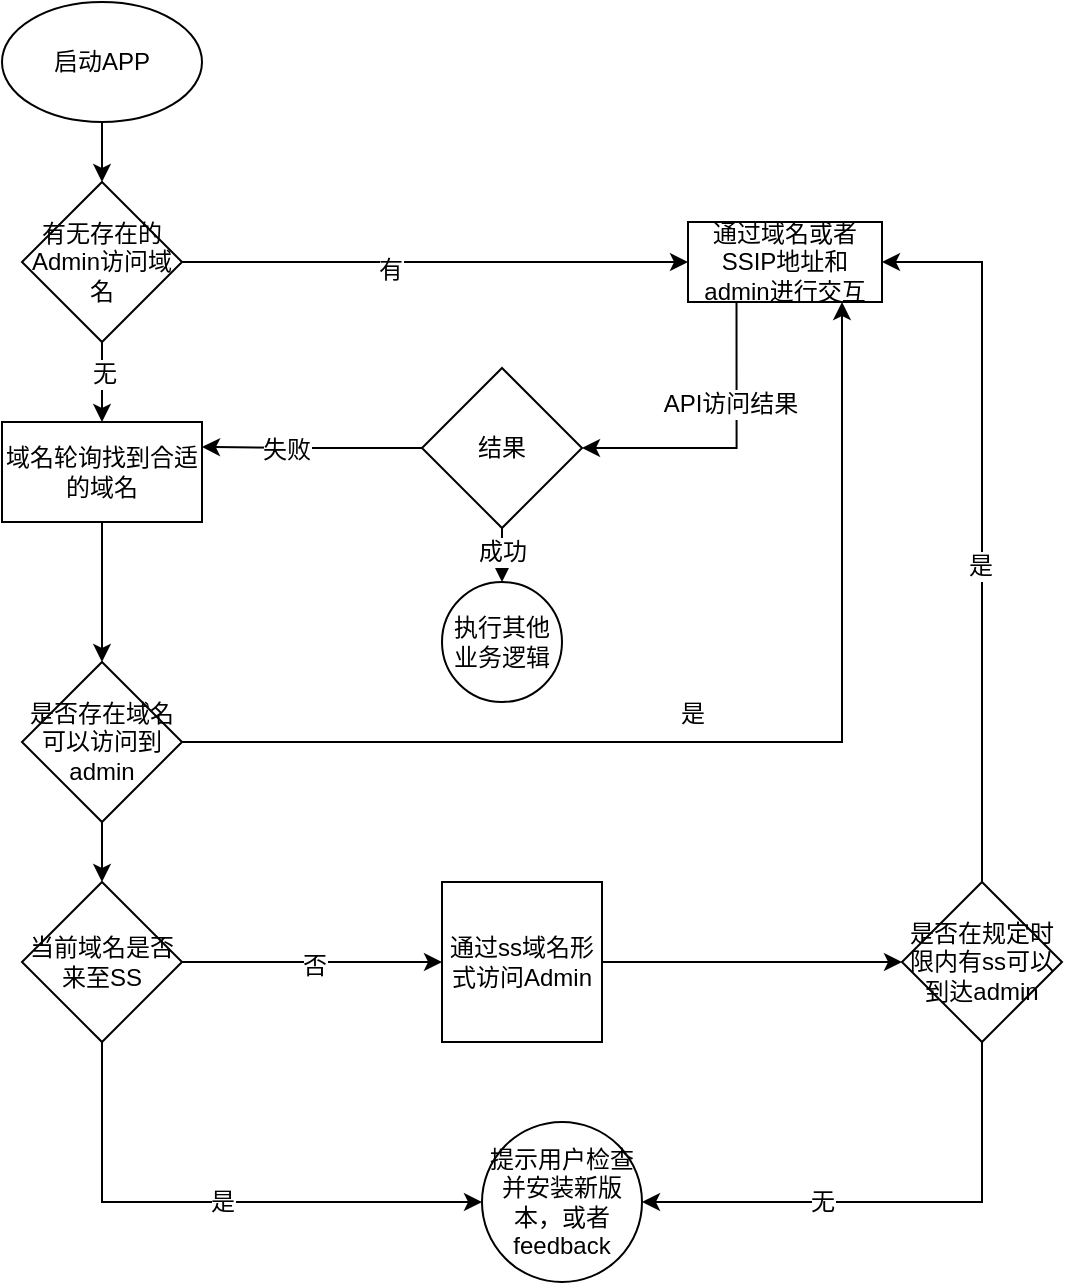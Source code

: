 <mxfile version="11.1.4" type="github"><diagram id="UYDEi5oEByDB0GIAf9HY" name="Page-1"><mxGraphModel dx="1344" dy="572" grid="1" gridSize="10" guides="1" tooltips="1" connect="1" arrows="1" fold="1" page="1" pageScale="1" pageWidth="827" pageHeight="1169" math="0" shadow="0"><root><mxCell id="0"/><mxCell id="1" parent="0"/><mxCell id="9VbtysdEZYONacJEJdog-5" style="edgeStyle=orthogonalEdgeStyle;rounded=0;orthogonalLoop=1;jettySize=auto;html=1;exitX=0.5;exitY=1;exitDx=0;exitDy=0;entryX=0.5;entryY=0;entryDx=0;entryDy=0;" edge="1" parent="1" source="9VbtysdEZYONacJEJdog-1" target="9VbtysdEZYONacJEJdog-2"><mxGeometry relative="1" as="geometry"/></mxCell><mxCell id="9VbtysdEZYONacJEJdog-1" value="启动APP" style="ellipse;whiteSpace=wrap;html=1;" vertex="1" parent="1"><mxGeometry x="70" y="80" width="100" height="60" as="geometry"/></mxCell><mxCell id="9VbtysdEZYONacJEJdog-4" style="edgeStyle=orthogonalEdgeStyle;rounded=0;orthogonalLoop=1;jettySize=auto;html=1;" edge="1" parent="1" source="9VbtysdEZYONacJEJdog-2"><mxGeometry relative="1" as="geometry"><mxPoint x="120" y="290" as="targetPoint"/></mxGeometry></mxCell><mxCell id="9VbtysdEZYONacJEJdog-8" value="无" style="text;html=1;resizable=0;points=[];align=center;verticalAlign=middle;labelBackgroundColor=#ffffff;" vertex="1" connectable="0" parent="9VbtysdEZYONacJEJdog-4"><mxGeometry x="-0.2" y="1" relative="1" as="geometry"><mxPoint as="offset"/></mxGeometry></mxCell><mxCell id="9VbtysdEZYONacJEJdog-6" style="edgeStyle=orthogonalEdgeStyle;rounded=0;orthogonalLoop=1;jettySize=auto;html=1;exitX=1;exitY=0.5;exitDx=0;exitDy=0;entryX=0;entryY=0.5;entryDx=0;entryDy=0;" edge="1" parent="1" source="9VbtysdEZYONacJEJdog-2" target="9VbtysdEZYONacJEJdog-3"><mxGeometry relative="1" as="geometry"/></mxCell><mxCell id="9VbtysdEZYONacJEJdog-7" value="有" style="text;html=1;resizable=0;points=[];align=center;verticalAlign=middle;labelBackgroundColor=#ffffff;" vertex="1" connectable="0" parent="9VbtysdEZYONacJEJdog-6"><mxGeometry x="-0.182" y="-4" relative="1" as="geometry"><mxPoint as="offset"/></mxGeometry></mxCell><mxCell id="9VbtysdEZYONacJEJdog-2" value="有无存在的Admin访问域名" style="rhombus;whiteSpace=wrap;html=1;" vertex="1" parent="1"><mxGeometry x="80" y="170" width="80" height="80" as="geometry"/></mxCell><mxCell id="9VbtysdEZYONacJEJdog-31" style="edgeStyle=orthogonalEdgeStyle;rounded=0;orthogonalLoop=1;jettySize=auto;html=1;exitX=0.25;exitY=1;exitDx=0;exitDy=0;entryX=1;entryY=0.5;entryDx=0;entryDy=0;" edge="1" parent="1" source="9VbtysdEZYONacJEJdog-3" target="9VbtysdEZYONacJEJdog-30"><mxGeometry relative="1" as="geometry"/></mxCell><mxCell id="9VbtysdEZYONacJEJdog-34" value="API访问结果" style="text;html=1;resizable=0;points=[];align=center;verticalAlign=middle;labelBackgroundColor=#ffffff;" vertex="1" connectable="0" parent="9VbtysdEZYONacJEJdog-31"><mxGeometry x="-0.329" y="-4" relative="1" as="geometry"><mxPoint as="offset"/></mxGeometry></mxCell><mxCell id="9VbtysdEZYONacJEJdog-3" value="通过域名或者SSIP地址和admin进行交互" style="rounded=0;whiteSpace=wrap;html=1;" vertex="1" parent="1"><mxGeometry x="413" y="190" width="97" height="40" as="geometry"/></mxCell><mxCell id="9VbtysdEZYONacJEJdog-11" style="edgeStyle=orthogonalEdgeStyle;rounded=0;orthogonalLoop=1;jettySize=auto;html=1;exitX=0.5;exitY=1;exitDx=0;exitDy=0;entryX=0.5;entryY=0;entryDx=0;entryDy=0;" edge="1" parent="1" source="9VbtysdEZYONacJEJdog-9" target="9VbtysdEZYONacJEJdog-10"><mxGeometry relative="1" as="geometry"/></mxCell><mxCell id="9VbtysdEZYONacJEJdog-9" value="域名轮询找到合适的域名" style="rounded=0;whiteSpace=wrap;html=1;" vertex="1" parent="1"><mxGeometry x="70" y="290" width="100" height="50" as="geometry"/></mxCell><mxCell id="9VbtysdEZYONacJEJdog-12" style="edgeStyle=orthogonalEdgeStyle;rounded=0;orthogonalLoop=1;jettySize=auto;html=1;exitX=1;exitY=0.5;exitDx=0;exitDy=0;" edge="1" parent="1" source="9VbtysdEZYONacJEJdog-10"><mxGeometry relative="1" as="geometry"><mxPoint x="490" y="230" as="targetPoint"/><Array as="points"><mxPoint x="490" y="450"/></Array></mxGeometry></mxCell><mxCell id="9VbtysdEZYONacJEJdog-13" value="是" style="text;html=1;resizable=0;points=[];align=center;verticalAlign=middle;labelBackgroundColor=#ffffff;" vertex="1" connectable="0" parent="9VbtysdEZYONacJEJdog-12"><mxGeometry x="-0.074" y="14" relative="1" as="geometry"><mxPoint as="offset"/></mxGeometry></mxCell><mxCell id="9VbtysdEZYONacJEJdog-15" style="edgeStyle=orthogonalEdgeStyle;rounded=0;orthogonalLoop=1;jettySize=auto;html=1;exitX=0.5;exitY=1;exitDx=0;exitDy=0;entryX=0.5;entryY=0;entryDx=0;entryDy=0;" edge="1" parent="1" source="9VbtysdEZYONacJEJdog-10" target="9VbtysdEZYONacJEJdog-14"><mxGeometry relative="1" as="geometry"/></mxCell><mxCell id="9VbtysdEZYONacJEJdog-10" value="是否存在域名可以访问到admin" style="rhombus;whiteSpace=wrap;html=1;" vertex="1" parent="1"><mxGeometry x="80" y="410" width="80" height="80" as="geometry"/></mxCell><mxCell id="9VbtysdEZYONacJEJdog-18" style="edgeStyle=orthogonalEdgeStyle;rounded=0;orthogonalLoop=1;jettySize=auto;html=1;exitX=0.5;exitY=1;exitDx=0;exitDy=0;entryX=0;entryY=0.5;entryDx=0;entryDy=0;" edge="1" parent="1" source="9VbtysdEZYONacJEJdog-14" target="9VbtysdEZYONacJEJdog-17"><mxGeometry relative="1" as="geometry"/></mxCell><mxCell id="9VbtysdEZYONacJEJdog-19" value="是" style="text;html=1;resizable=0;points=[];align=center;verticalAlign=middle;labelBackgroundColor=#ffffff;" vertex="1" connectable="0" parent="9VbtysdEZYONacJEJdog-18"><mxGeometry x="-0.444" y="30" relative="1" as="geometry"><mxPoint x="30" y="5" as="offset"/></mxGeometry></mxCell><mxCell id="9VbtysdEZYONacJEJdog-21" style="edgeStyle=orthogonalEdgeStyle;rounded=0;orthogonalLoop=1;jettySize=auto;html=1;entryX=0;entryY=0.5;entryDx=0;entryDy=0;" edge="1" parent="1" source="9VbtysdEZYONacJEJdog-14" target="9VbtysdEZYONacJEJdog-20"><mxGeometry relative="1" as="geometry"/></mxCell><mxCell id="9VbtysdEZYONacJEJdog-40" value="否" style="text;html=1;resizable=0;points=[];align=center;verticalAlign=middle;labelBackgroundColor=#ffffff;" vertex="1" connectable="0" parent="9VbtysdEZYONacJEJdog-21"><mxGeometry x="0.015" y="-2" relative="1" as="geometry"><mxPoint as="offset"/></mxGeometry></mxCell><mxCell id="9VbtysdEZYONacJEJdog-14" value="当前域名是否来至SS" style="rhombus;whiteSpace=wrap;html=1;" vertex="1" parent="1"><mxGeometry x="80" y="520" width="80" height="80" as="geometry"/></mxCell><mxCell id="9VbtysdEZYONacJEJdog-17" value="提示用户检查并安装新版本，或者feedback" style="ellipse;whiteSpace=wrap;html=1;aspect=fixed;" vertex="1" parent="1"><mxGeometry x="310" y="640" width="80" height="80" as="geometry"/></mxCell><mxCell id="9VbtysdEZYONacJEJdog-23" style="edgeStyle=orthogonalEdgeStyle;rounded=0;orthogonalLoop=1;jettySize=auto;html=1;entryX=0;entryY=0.5;entryDx=0;entryDy=0;" edge="1" parent="1" source="9VbtysdEZYONacJEJdog-20" target="9VbtysdEZYONacJEJdog-22"><mxGeometry relative="1" as="geometry"/></mxCell><mxCell id="9VbtysdEZYONacJEJdog-20" value="通过ss域名形式访问Admin" style="whiteSpace=wrap;html=1;aspect=fixed;" vertex="1" parent="1"><mxGeometry x="290" y="520" width="80" height="80" as="geometry"/></mxCell><mxCell id="9VbtysdEZYONacJEJdog-24" style="edgeStyle=orthogonalEdgeStyle;rounded=0;orthogonalLoop=1;jettySize=auto;html=1;entryX=1;entryY=0.5;entryDx=0;entryDy=0;exitX=0.5;exitY=1;exitDx=0;exitDy=0;" edge="1" parent="1" source="9VbtysdEZYONacJEJdog-22" target="9VbtysdEZYONacJEJdog-17"><mxGeometry relative="1" as="geometry"><Array as="points"><mxPoint x="560" y="680"/></Array></mxGeometry></mxCell><mxCell id="9VbtysdEZYONacJEJdog-25" value="无" style="text;html=1;resizable=0;points=[];align=center;verticalAlign=middle;labelBackgroundColor=#ffffff;" vertex="1" connectable="0" parent="9VbtysdEZYONacJEJdog-24"><mxGeometry x="0.2" y="8" relative="1" as="geometry"><mxPoint x="-10" y="-8" as="offset"/></mxGeometry></mxCell><mxCell id="9VbtysdEZYONacJEJdog-26" style="edgeStyle=orthogonalEdgeStyle;rounded=0;orthogonalLoop=1;jettySize=auto;html=1;entryX=1;entryY=0.5;entryDx=0;entryDy=0;" edge="1" parent="1" source="9VbtysdEZYONacJEJdog-22" target="9VbtysdEZYONacJEJdog-3"><mxGeometry relative="1" as="geometry"><mxPoint x="410" y="240" as="targetPoint"/><Array as="points"><mxPoint x="560" y="210"/></Array></mxGeometry></mxCell><mxCell id="9VbtysdEZYONacJEJdog-28" value="是" style="text;html=1;resizable=0;points=[];align=center;verticalAlign=middle;labelBackgroundColor=#ffffff;" vertex="1" connectable="0" parent="9VbtysdEZYONacJEJdog-26"><mxGeometry x="-0.12" y="1" relative="1" as="geometry"><mxPoint as="offset"/></mxGeometry></mxCell><mxCell id="9VbtysdEZYONacJEJdog-22" value="是否在规定时限内有ss可以到达admin" style="rhombus;whiteSpace=wrap;html=1;" vertex="1" parent="1"><mxGeometry x="520" y="520" width="80" height="80" as="geometry"/></mxCell><mxCell id="9VbtysdEZYONacJEJdog-36" style="edgeStyle=orthogonalEdgeStyle;rounded=0;orthogonalLoop=1;jettySize=auto;html=1;exitX=0.5;exitY=1;exitDx=0;exitDy=0;entryX=0.5;entryY=0;entryDx=0;entryDy=0;" edge="1" parent="1" source="9VbtysdEZYONacJEJdog-30" target="9VbtysdEZYONacJEJdog-35"><mxGeometry relative="1" as="geometry"/></mxCell><mxCell id="9VbtysdEZYONacJEJdog-37" value="成功" style="text;html=1;resizable=0;points=[];align=center;verticalAlign=middle;labelBackgroundColor=#ffffff;" vertex="1" connectable="0" parent="9VbtysdEZYONacJEJdog-36"><mxGeometry x="-0.1" relative="1" as="geometry"><mxPoint as="offset"/></mxGeometry></mxCell><mxCell id="9VbtysdEZYONacJEJdog-38" style="edgeStyle=orthogonalEdgeStyle;rounded=0;orthogonalLoop=1;jettySize=auto;html=1;exitX=0;exitY=0.5;exitDx=0;exitDy=0;entryX=1;entryY=0.25;entryDx=0;entryDy=0;" edge="1" parent="1" source="9VbtysdEZYONacJEJdog-30" target="9VbtysdEZYONacJEJdog-9"><mxGeometry relative="1" as="geometry"/></mxCell><mxCell id="9VbtysdEZYONacJEJdog-39" value="失败" style="text;html=1;resizable=0;points=[];align=center;verticalAlign=middle;labelBackgroundColor=#ffffff;" vertex="1" connectable="0" parent="9VbtysdEZYONacJEJdog-38"><mxGeometry x="0.236" y="1" relative="1" as="geometry"><mxPoint as="offset"/></mxGeometry></mxCell><mxCell id="9VbtysdEZYONacJEJdog-30" value="结果" style="rhombus;whiteSpace=wrap;html=1;" vertex="1" parent="1"><mxGeometry x="280" y="263" width="80" height="80" as="geometry"/></mxCell><mxCell id="9VbtysdEZYONacJEJdog-35" value="执行其他业务逻辑" style="ellipse;whiteSpace=wrap;html=1;aspect=fixed;" vertex="1" parent="1"><mxGeometry x="290" y="370" width="60" height="60" as="geometry"/></mxCell></root></mxGraphModel></diagram></mxfile>